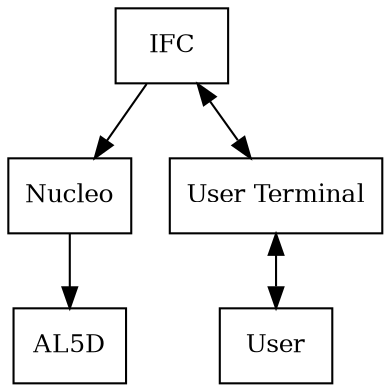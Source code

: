 digraph blockdiagram {

    graph [dpi=900]
    node [fontsize=12]
    concentrate=true

    node [shape=box] {
        ifc [label="IFC"]
        nucleo [label="Nucleo"]
        terminal [label="User Terminal"]
        user [label="User"]
        arm [label="AL5D"]
    }

    user -> terminal
    terminal -> {user, ifc}

    ifc -> {nucleo, terminal}

    nucleo -> arm
}
